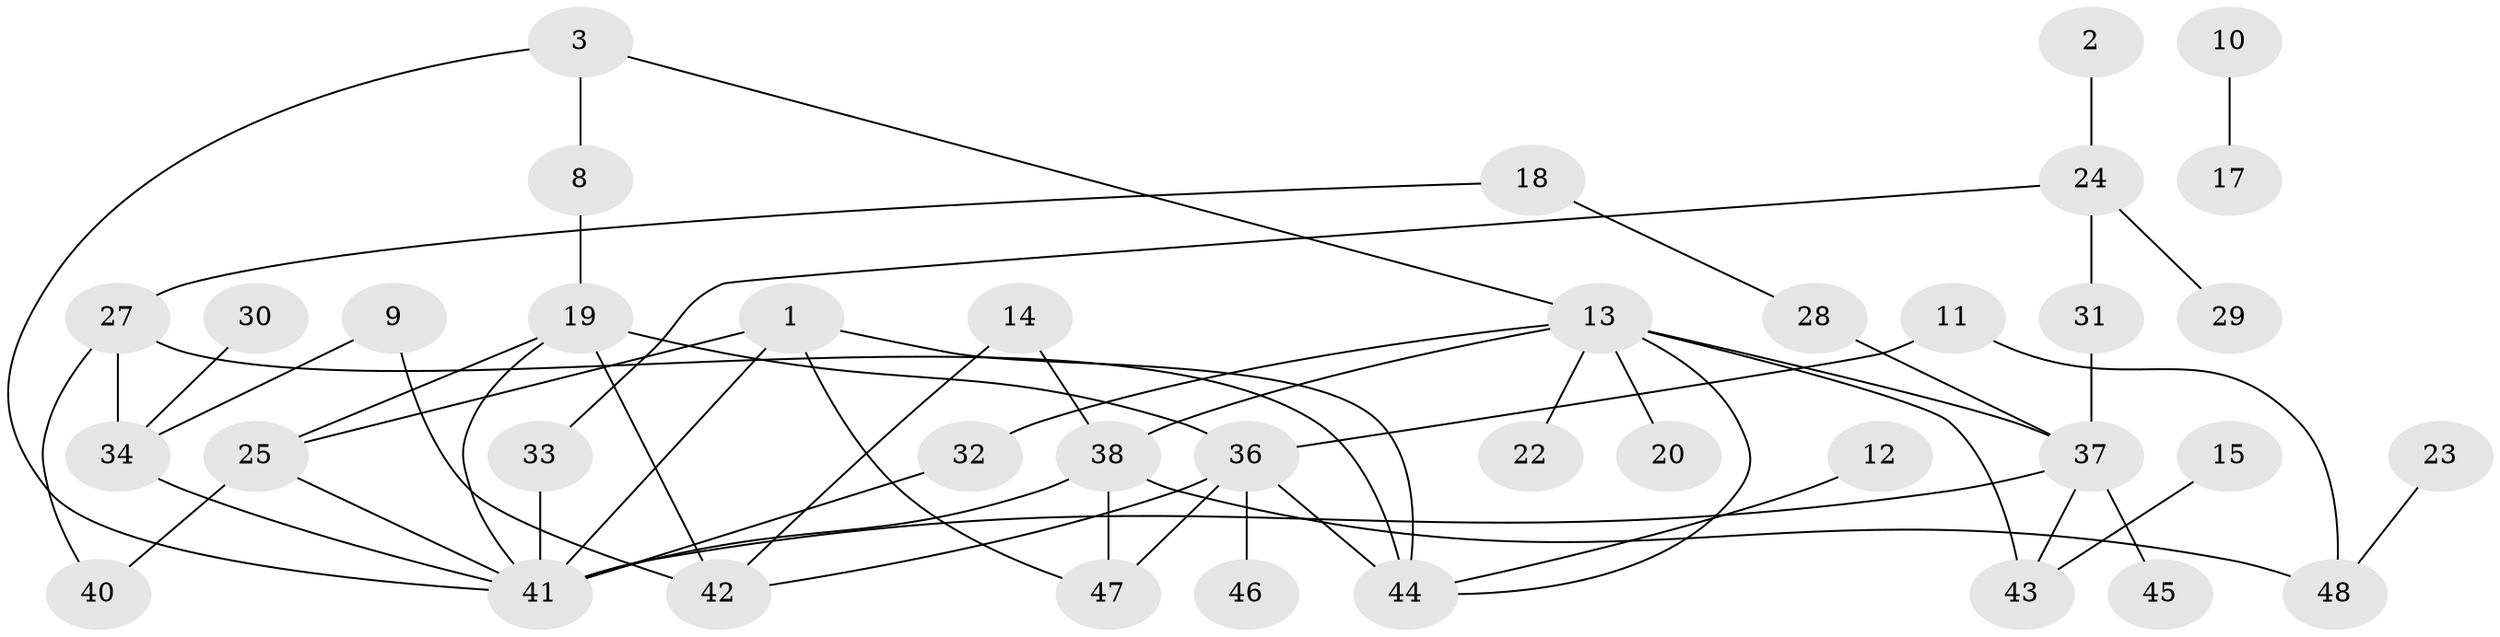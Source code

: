 // original degree distribution, {3: 0.16666666666666666, 4: 0.10416666666666667, 2: 0.3333333333333333, 1: 0.20833333333333334, 0: 0.09375, 5: 0.08333333333333333, 6: 0.010416666666666666}
// Generated by graph-tools (version 1.1) at 2025/00/03/09/25 03:00:44]
// undirected, 39 vertices, 56 edges
graph export_dot {
graph [start="1"]
  node [color=gray90,style=filled];
  1;
  2;
  3;
  8;
  9;
  10;
  11;
  12;
  13;
  14;
  15;
  17;
  18;
  19;
  20;
  22;
  23;
  24;
  25;
  27;
  28;
  29;
  30;
  31;
  32;
  33;
  34;
  36;
  37;
  38;
  40;
  41;
  42;
  43;
  44;
  45;
  46;
  47;
  48;
  1 -- 25 [weight=1.0];
  1 -- 41 [weight=1.0];
  1 -- 44 [weight=1.0];
  1 -- 47 [weight=1.0];
  2 -- 24 [weight=1.0];
  3 -- 8 [weight=1.0];
  3 -- 13 [weight=1.0];
  3 -- 41 [weight=1.0];
  8 -- 19 [weight=1.0];
  9 -- 34 [weight=1.0];
  9 -- 42 [weight=1.0];
  10 -- 17 [weight=1.0];
  11 -- 36 [weight=1.0];
  11 -- 48 [weight=1.0];
  12 -- 44 [weight=1.0];
  13 -- 20 [weight=1.0];
  13 -- 22 [weight=1.0];
  13 -- 32 [weight=1.0];
  13 -- 37 [weight=1.0];
  13 -- 38 [weight=1.0];
  13 -- 43 [weight=1.0];
  13 -- 44 [weight=1.0];
  14 -- 38 [weight=1.0];
  14 -- 42 [weight=1.0];
  15 -- 43 [weight=1.0];
  18 -- 27 [weight=1.0];
  18 -- 28 [weight=1.0];
  19 -- 25 [weight=1.0];
  19 -- 36 [weight=1.0];
  19 -- 41 [weight=1.0];
  19 -- 42 [weight=2.0];
  23 -- 48 [weight=1.0];
  24 -- 29 [weight=1.0];
  24 -- 31 [weight=1.0];
  24 -- 33 [weight=1.0];
  25 -- 40 [weight=1.0];
  25 -- 41 [weight=1.0];
  27 -- 34 [weight=1.0];
  27 -- 40 [weight=1.0];
  27 -- 44 [weight=2.0];
  28 -- 37 [weight=2.0];
  30 -- 34 [weight=1.0];
  31 -- 37 [weight=1.0];
  32 -- 41 [weight=1.0];
  33 -- 41 [weight=1.0];
  34 -- 41 [weight=1.0];
  36 -- 42 [weight=1.0];
  36 -- 44 [weight=1.0];
  36 -- 46 [weight=1.0];
  36 -- 47 [weight=1.0];
  37 -- 41 [weight=1.0];
  37 -- 43 [weight=1.0];
  37 -- 45 [weight=1.0];
  38 -- 41 [weight=1.0];
  38 -- 47 [weight=1.0];
  38 -- 48 [weight=1.0];
}
